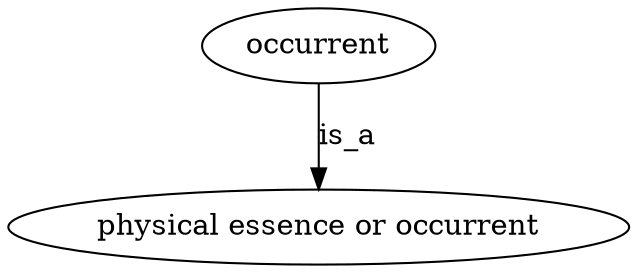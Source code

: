 digraph {
	graph [bb="0,0,297.67,123"];
	node [label="\N"];
	occurrent	[height=0.5,
		label=occurrent,
		pos="148.84,105",
		width=1.5526];
	"physical essence or occurrent"	[height=0.5,
		pos="148.84,18",
		width=4.1344];
	occurrent -> "physical essence or occurrent"	[label=is_a,
		lp="162.84,61.5",
		pos="e,148.84,36.175 148.84,86.799 148.84,75.163 148.84,59.548 148.84,46.237"];
}

